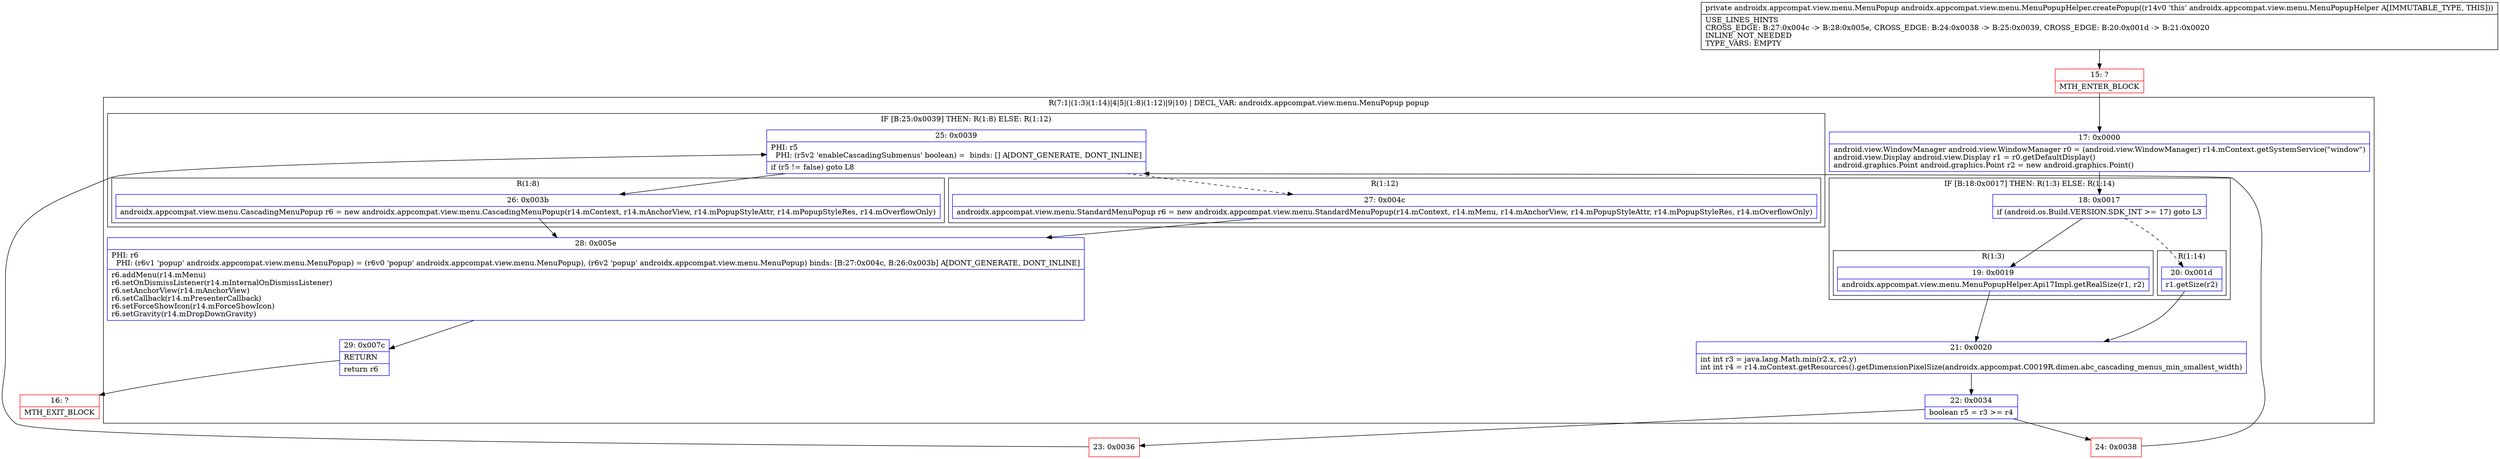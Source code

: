 digraph "CFG forandroidx.appcompat.view.menu.MenuPopupHelper.createPopup()Landroidx\/appcompat\/view\/menu\/MenuPopup;" {
subgraph cluster_Region_1304195627 {
label = "R(7:1|(1:3)(1:14)|4|5|(1:8)(1:12)|9|10) | DECL_VAR: androidx.appcompat.view.menu.MenuPopup popup\l";
node [shape=record,color=blue];
Node_17 [shape=record,label="{17\:\ 0x0000|android.view.WindowManager android.view.WindowManager r0 = (android.view.WindowManager) r14.mContext.getSystemService(\"window\")\landroid.view.Display android.view.Display r1 = r0.getDefaultDisplay()\landroid.graphics.Point android.graphics.Point r2 = new android.graphics.Point()\l}"];
subgraph cluster_IfRegion_2085222645 {
label = "IF [B:18:0x0017] THEN: R(1:3) ELSE: R(1:14)";
node [shape=record,color=blue];
Node_18 [shape=record,label="{18\:\ 0x0017|if (android.os.Build.VERSION.SDK_INT \>= 17) goto L3\l}"];
subgraph cluster_Region_324950424 {
label = "R(1:3)";
node [shape=record,color=blue];
Node_19 [shape=record,label="{19\:\ 0x0019|androidx.appcompat.view.menu.MenuPopupHelper.Api17Impl.getRealSize(r1, r2)\l}"];
}
subgraph cluster_Region_1353298910 {
label = "R(1:14)";
node [shape=record,color=blue];
Node_20 [shape=record,label="{20\:\ 0x001d|r1.getSize(r2)\l}"];
}
}
Node_21 [shape=record,label="{21\:\ 0x0020|int int r3 = java.lang.Math.min(r2.x, r2.y)\lint int r4 = r14.mContext.getResources().getDimensionPixelSize(androidx.appcompat.C0019R.dimen.abc_cascading_menus_min_smallest_width)\l}"];
Node_22 [shape=record,label="{22\:\ 0x0034|boolean r5 = r3 \>= r4\l}"];
subgraph cluster_IfRegion_1460477498 {
label = "IF [B:25:0x0039] THEN: R(1:8) ELSE: R(1:12)";
node [shape=record,color=blue];
Node_25 [shape=record,label="{25\:\ 0x0039|PHI: r5 \l  PHI: (r5v2 'enableCascadingSubmenus' boolean) =  binds: [] A[DONT_GENERATE, DONT_INLINE]\l|if (r5 != false) goto L8\l}"];
subgraph cluster_Region_410851322 {
label = "R(1:8)";
node [shape=record,color=blue];
Node_26 [shape=record,label="{26\:\ 0x003b|androidx.appcompat.view.menu.CascadingMenuPopup r6 = new androidx.appcompat.view.menu.CascadingMenuPopup(r14.mContext, r14.mAnchorView, r14.mPopupStyleAttr, r14.mPopupStyleRes, r14.mOverflowOnly)\l}"];
}
subgraph cluster_Region_2030961626 {
label = "R(1:12)";
node [shape=record,color=blue];
Node_27 [shape=record,label="{27\:\ 0x004c|androidx.appcompat.view.menu.StandardMenuPopup r6 = new androidx.appcompat.view.menu.StandardMenuPopup(r14.mContext, r14.mMenu, r14.mAnchorView, r14.mPopupStyleAttr, r14.mPopupStyleRes, r14.mOverflowOnly)\l}"];
}
}
Node_28 [shape=record,label="{28\:\ 0x005e|PHI: r6 \l  PHI: (r6v1 'popup' androidx.appcompat.view.menu.MenuPopup) = (r6v0 'popup' androidx.appcompat.view.menu.MenuPopup), (r6v2 'popup' androidx.appcompat.view.menu.MenuPopup) binds: [B:27:0x004c, B:26:0x003b] A[DONT_GENERATE, DONT_INLINE]\l|r6.addMenu(r14.mMenu)\lr6.setOnDismissListener(r14.mInternalOnDismissListener)\lr6.setAnchorView(r14.mAnchorView)\lr6.setCallback(r14.mPresenterCallback)\lr6.setForceShowIcon(r14.mForceShowIcon)\lr6.setGravity(r14.mDropDownGravity)\l}"];
Node_29 [shape=record,label="{29\:\ 0x007c|RETURN\l|return r6\l}"];
}
Node_15 [shape=record,color=red,label="{15\:\ ?|MTH_ENTER_BLOCK\l}"];
Node_23 [shape=record,color=red,label="{23\:\ 0x0036}"];
Node_16 [shape=record,color=red,label="{16\:\ ?|MTH_EXIT_BLOCK\l}"];
Node_24 [shape=record,color=red,label="{24\:\ 0x0038}"];
MethodNode[shape=record,label="{private androidx.appcompat.view.menu.MenuPopup androidx.appcompat.view.menu.MenuPopupHelper.createPopup((r14v0 'this' androidx.appcompat.view.menu.MenuPopupHelper A[IMMUTABLE_TYPE, THIS]))  | USE_LINES_HINTS\lCROSS_EDGE: B:27:0x004c \-\> B:28:0x005e, CROSS_EDGE: B:24:0x0038 \-\> B:25:0x0039, CROSS_EDGE: B:20:0x001d \-\> B:21:0x0020\lINLINE_NOT_NEEDED\lTYPE_VARS: EMPTY\l}"];
MethodNode -> Node_15;Node_17 -> Node_18;
Node_18 -> Node_19;
Node_18 -> Node_20[style=dashed];
Node_19 -> Node_21;
Node_20 -> Node_21;
Node_21 -> Node_22;
Node_22 -> Node_23;
Node_22 -> Node_24;
Node_25 -> Node_26;
Node_25 -> Node_27[style=dashed];
Node_26 -> Node_28;
Node_27 -> Node_28;
Node_28 -> Node_29;
Node_29 -> Node_16;
Node_15 -> Node_17;
Node_23 -> Node_25;
Node_24 -> Node_25;
}

